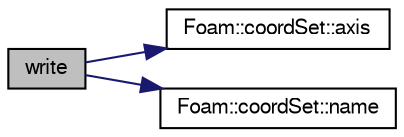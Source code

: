 digraph "write"
{
  bgcolor="transparent";
  edge [fontname="FreeSans",fontsize="10",labelfontname="FreeSans",labelfontsize="10"];
  node [fontname="FreeSans",fontsize="10",shape=record];
  rankdir="LR";
  Node1 [label="write",height=0.2,width=0.4,color="black", fillcolor="grey75", style="filled" fontcolor="black"];
  Node1 -> Node2 [color="midnightblue",fontsize="10",style="solid",fontname="FreeSans"];
  Node2 [label="Foam::coordSet::axis",height=0.2,width=0.4,color="black",URL="$a00389.html#ae465501f4b101255c0c5affc7234ed50"];
  Node1 -> Node3 [color="midnightblue",fontsize="10",style="solid",fontname="FreeSans"];
  Node3 [label="Foam::coordSet::name",height=0.2,width=0.4,color="black",URL="$a00389.html#a75b72488d2e82151b025744974919d5d"];
}

